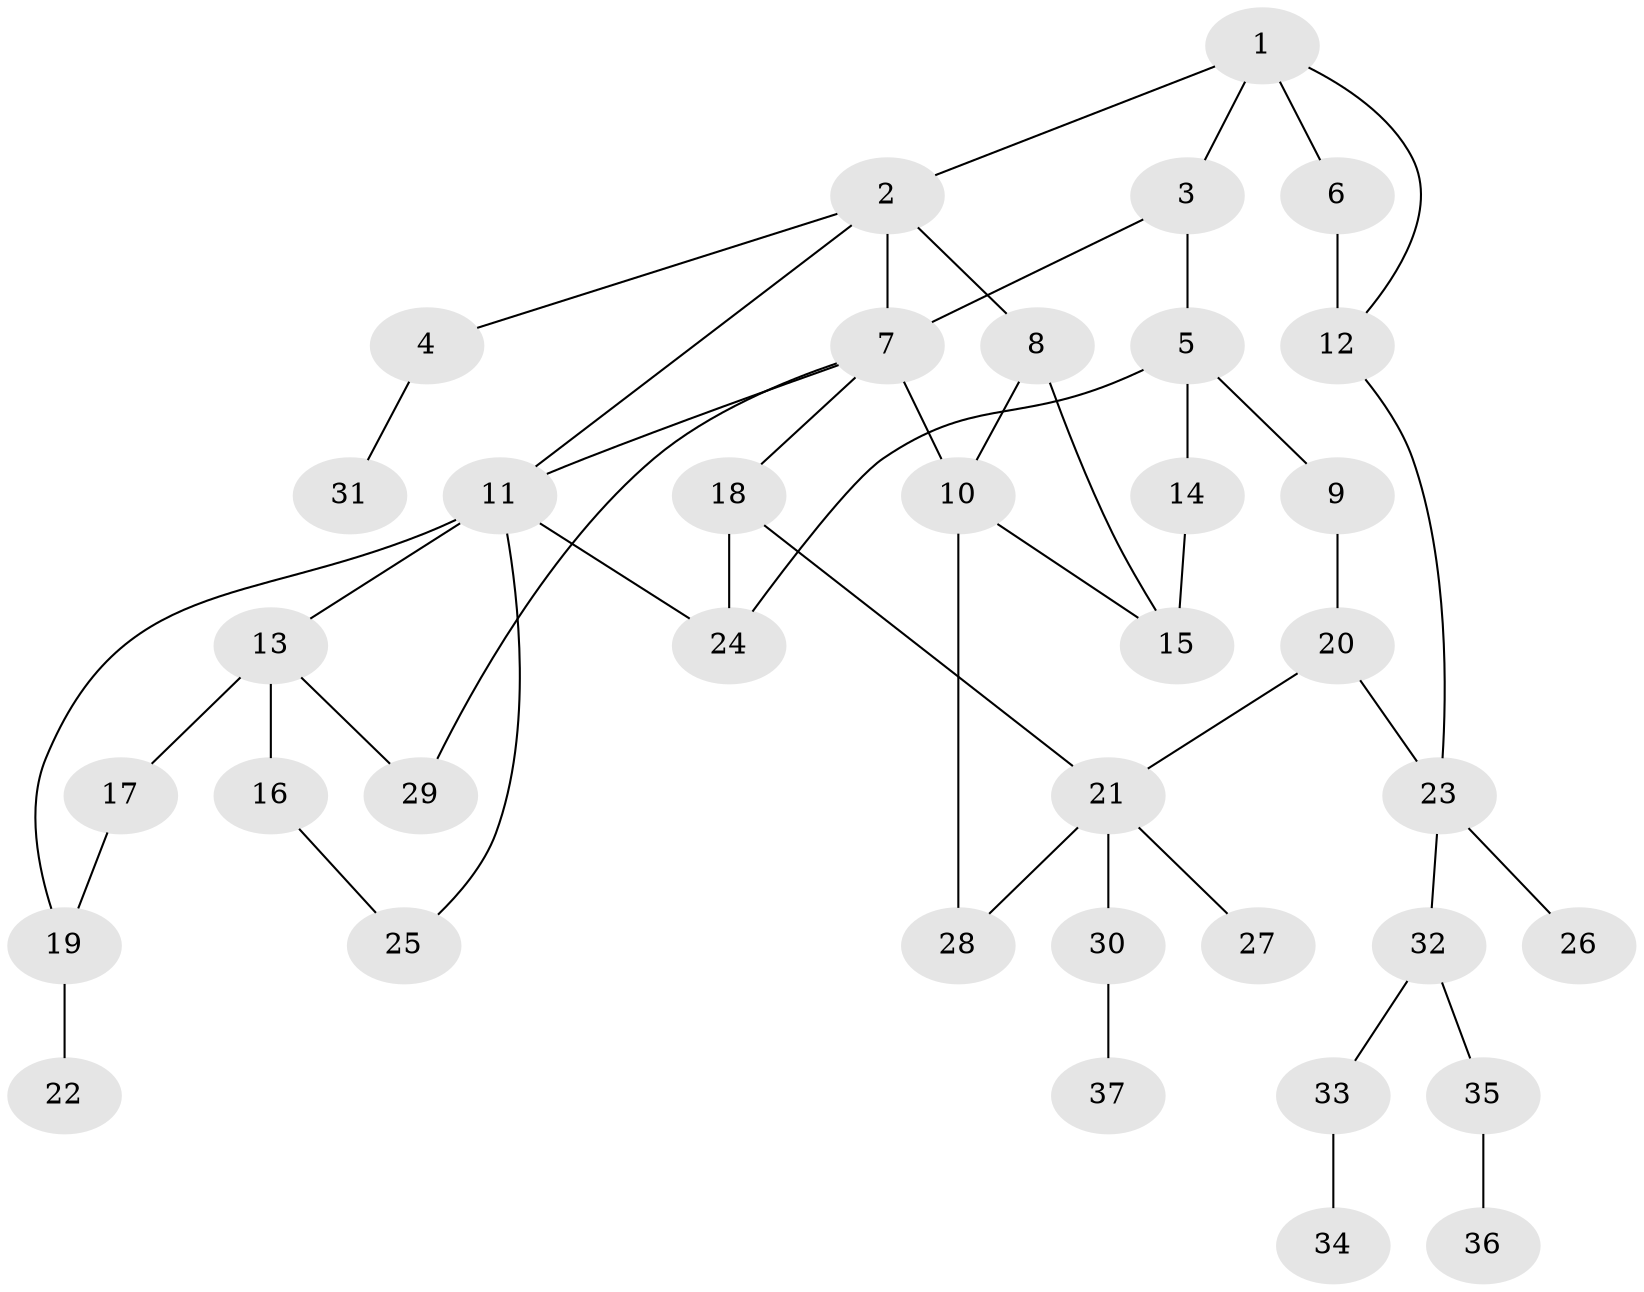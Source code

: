 // original degree distribution, {5: 0.0547945205479452, 2: 0.2602739726027397, 6: 0.0410958904109589, 4: 0.0547945205479452, 3: 0.2054794520547945, 8: 0.0136986301369863, 1: 0.3698630136986301}
// Generated by graph-tools (version 1.1) at 2025/34/03/09/25 02:34:05]
// undirected, 37 vertices, 50 edges
graph export_dot {
graph [start="1"]
  node [color=gray90,style=filled];
  1;
  2;
  3;
  4;
  5;
  6;
  7;
  8;
  9;
  10;
  11;
  12;
  13;
  14;
  15;
  16;
  17;
  18;
  19;
  20;
  21;
  22;
  23;
  24;
  25;
  26;
  27;
  28;
  29;
  30;
  31;
  32;
  33;
  34;
  35;
  36;
  37;
  1 -- 2 [weight=1.0];
  1 -- 3 [weight=1.0];
  1 -- 6 [weight=1.0];
  1 -- 12 [weight=1.0];
  2 -- 4 [weight=1.0];
  2 -- 7 [weight=1.0];
  2 -- 8 [weight=1.0];
  2 -- 11 [weight=1.0];
  3 -- 5 [weight=2.0];
  3 -- 7 [weight=1.0];
  4 -- 31 [weight=1.0];
  5 -- 9 [weight=1.0];
  5 -- 14 [weight=1.0];
  5 -- 24 [weight=1.0];
  6 -- 12 [weight=4.0];
  7 -- 10 [weight=4.0];
  7 -- 11 [weight=1.0];
  7 -- 18 [weight=1.0];
  7 -- 29 [weight=1.0];
  8 -- 10 [weight=1.0];
  8 -- 15 [weight=1.0];
  9 -- 20 [weight=1.0];
  10 -- 15 [weight=1.0];
  10 -- 28 [weight=1.0];
  11 -- 13 [weight=1.0];
  11 -- 19 [weight=1.0];
  11 -- 24 [weight=1.0];
  11 -- 25 [weight=1.0];
  12 -- 23 [weight=1.0];
  13 -- 16 [weight=4.0];
  13 -- 17 [weight=1.0];
  13 -- 29 [weight=1.0];
  14 -- 15 [weight=2.0];
  16 -- 25 [weight=1.0];
  17 -- 19 [weight=1.0];
  18 -- 21 [weight=1.0];
  18 -- 24 [weight=1.0];
  19 -- 22 [weight=2.0];
  20 -- 21 [weight=1.0];
  20 -- 23 [weight=1.0];
  21 -- 27 [weight=1.0];
  21 -- 28 [weight=1.0];
  21 -- 30 [weight=1.0];
  23 -- 26 [weight=1.0];
  23 -- 32 [weight=1.0];
  30 -- 37 [weight=1.0];
  32 -- 33 [weight=1.0];
  32 -- 35 [weight=1.0];
  33 -- 34 [weight=1.0];
  35 -- 36 [weight=1.0];
}
